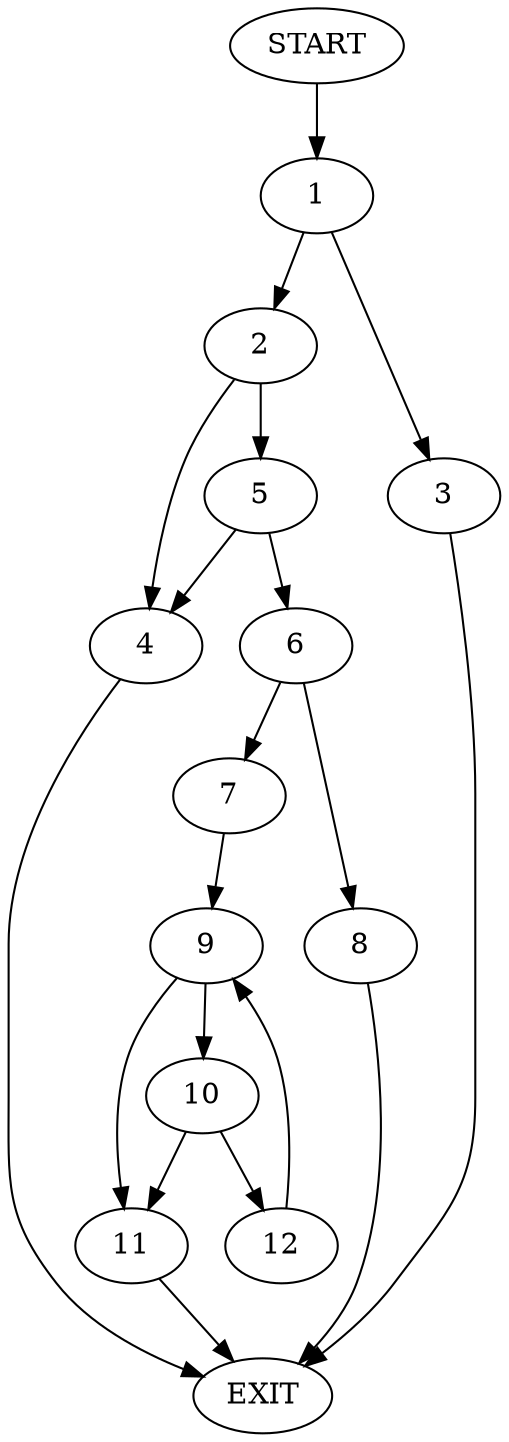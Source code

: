 digraph {
0 [label="START"]
13 [label="EXIT"]
0 -> 1
1 -> 2
1 -> 3
3 -> 13
2 -> 4
2 -> 5
4 -> 13
5 -> 4
5 -> 6
6 -> 7
6 -> 8
7 -> 9
8 -> 13
9 -> 10
9 -> 11
11 -> 13
10 -> 11
10 -> 12
12 -> 9
}

